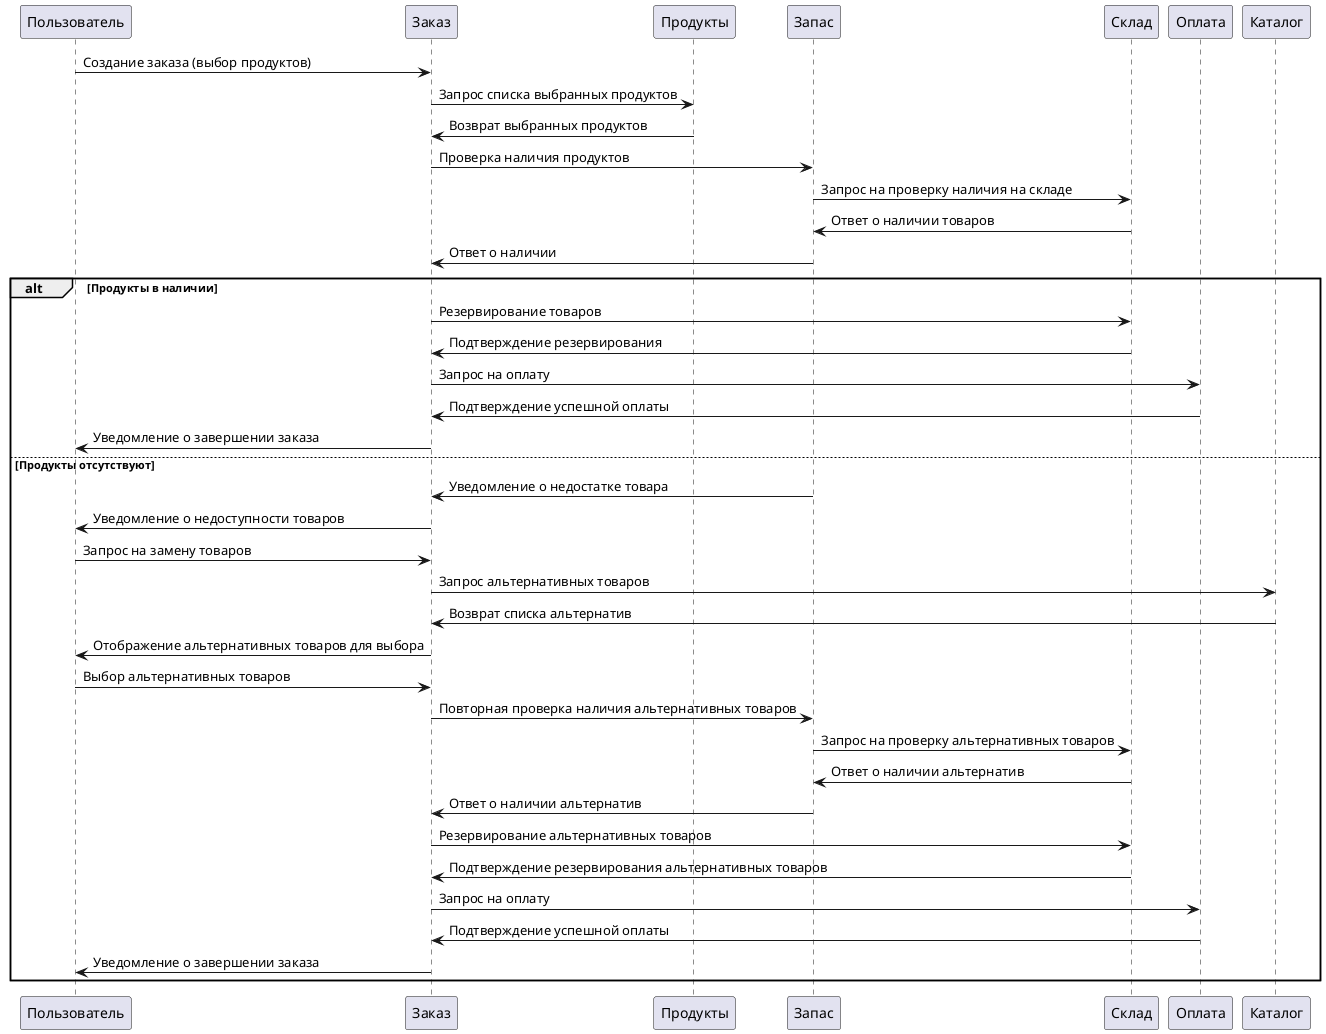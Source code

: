@startuml

Пользователь -> Заказ : Создание заказа (выбор продуктов)
Заказ -> Продукты : Запрос списка выбранных продуктов
Продукты -> Заказ : Возврат выбранных продуктов

Заказ -> Запас : Проверка наличия продуктов
Запас -> Склад : Запрос на проверку наличия на складе
Склад -> Запас : Ответ о наличии товаров
Запас -> Заказ : Ответ о наличии

alt Продукты в наличии
  Заказ -> Склад : Резервирование товаров
  Склад -> Заказ : Подтверждение резервирования

  Заказ -> Оплата : Запрос на оплату
  Оплата -> Заказ : Подтверждение успешной оплаты

  Заказ -> Пользователь : Уведомление о завершении заказа
else Продукты отсутствуют
  Запас -> Заказ : Уведомление о недостатке товара
  Заказ -> Пользователь : Уведомление о недоступности товаров
  Пользователь -> Заказ : Запрос на замену товаров
  Заказ -> Каталог : Запрос альтернативных товаров
  Каталог -> Заказ : Возврат списка альтернатив
  Заказ -> Пользователь : Отображение альтернативных товаров для выбора
  Пользователь -> Заказ : Выбор альтернативных товаров
  Заказ -> Запас : Повторная проверка наличия альтернативных товаров
  Запас -> Склад : Запрос на проверку альтернативных товаров
  Склад -> Запас : Ответ о наличии альтернатив
  Запас -> Заказ : Ответ о наличии альтернатив
  Заказ -> Склад : Резервирование альтернативных товаров
  Склад -> Заказ : Подтверждение резервирования альтернативных товаров

  Заказ -> Оплата : Запрос на оплату
  Оплата -> Заказ : Подтверждение успешной оплаты

  Заказ -> Пользователь : Уведомление о завершении заказа
end

@enduml